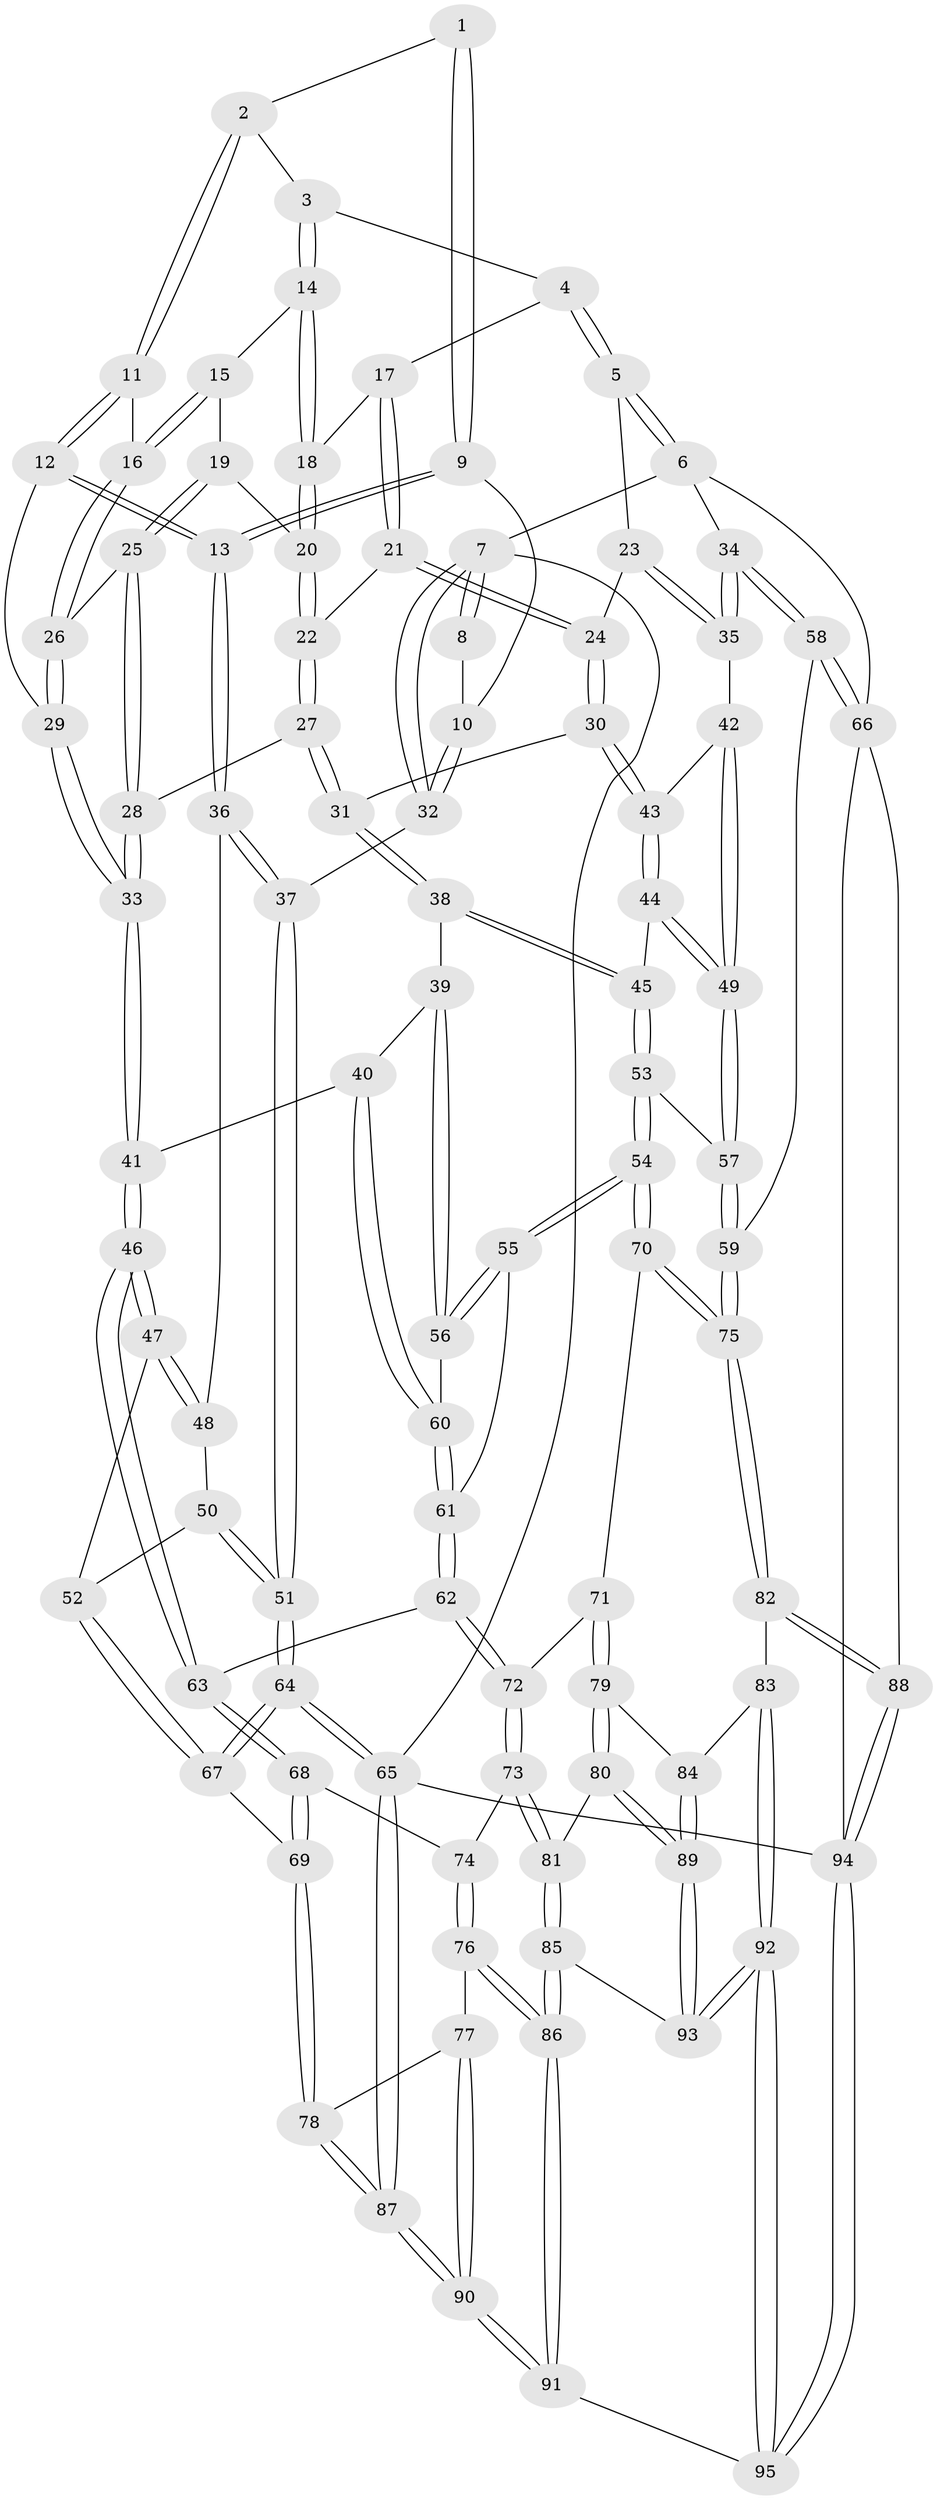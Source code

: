 // coarse degree distribution, {3: 0.14814814814814814, 4: 0.5370370370370371, 5: 0.25925925925925924, 6: 0.05555555555555555}
// Generated by graph-tools (version 1.1) at 2025/24/03/03/25 07:24:39]
// undirected, 95 vertices, 234 edges
graph export_dot {
graph [start="1"]
  node [color=gray90,style=filled];
  1 [pos="+0.2854770589931498+0"];
  2 [pos="+0.2861492453614556+0"];
  3 [pos="+0.34235660429417564+0"];
  4 [pos="+0.6691433686148583+0"];
  5 [pos="+1+0"];
  6 [pos="+1+0"];
  7 [pos="+0+0"];
  8 [pos="+0.005715717897738311+0"];
  9 [pos="+0.1466638820448232+0.1801503008212966"];
  10 [pos="+0.12524677580540328+0.17030733319262664"];
  11 [pos="+0.32707418545550354+0.060004842154272646"];
  12 [pos="+0.27083608363881845+0.2654249006421724"];
  13 [pos="+0.209874643482598+0.286526482105763"];
  14 [pos="+0.4447355719233816+0.07164079748196732"];
  15 [pos="+0.44562653678214853+0.07743312488085836"];
  16 [pos="+0.42250630995498323+0.1304029492935966"];
  17 [pos="+0.6523105946840643+0"];
  18 [pos="+0.5803053057084959+0.016623918849125043"];
  19 [pos="+0.5410024130729264+0.10139853618074775"];
  20 [pos="+0.5431854754812776+0.0999700625993765"];
  21 [pos="+0.6826493941499903+0.17622599054079924"];
  22 [pos="+0.6293915792065256+0.1981724811865452"];
  23 [pos="+0.8441851877187566+0.1823569896813918"];
  24 [pos="+0.7943622169752143+0.22576399983979606"];
  25 [pos="+0.46447970475148437+0.20378089642555003"];
  26 [pos="+0.4353032842637686+0.20248109280383111"];
  27 [pos="+0.5792510212372974+0.25521941222860867"];
  28 [pos="+0.5357310874031578+0.25018596006586336"];
  29 [pos="+0.32750060533929354+0.2655550865016621"];
  30 [pos="+0.7925824546080649+0.2443016005357648"];
  31 [pos="+0.6102095756069237+0.31967914851540663"];
  32 [pos="+0+0"];
  33 [pos="+0.45937713007360526+0.39441392558250393"];
  34 [pos="+1+0.3712086354722187"];
  35 [pos="+1+0.35793279955448154"];
  36 [pos="+0.19995807077694397+0.30739213818668526"];
  37 [pos="+0+0.349758694168729"];
  38 [pos="+0.6263935489784053+0.4288168084531347"];
  39 [pos="+0.5819885558033202+0.44511989910206756"];
  40 [pos="+0.4871805900382867+0.45166445465109945"];
  41 [pos="+0.4824820023637734+0.4515482427894427"];
  42 [pos="+0.8952753530380367+0.3842390538353228"];
  43 [pos="+0.7974399672256263+0.29763394186354"];
  44 [pos="+0.6832944143696178+0.4388071774373697"];
  45 [pos="+0.669130023930949+0.44124982355199605"];
  46 [pos="+0.3742584881929828+0.5574280075431757"];
  47 [pos="+0.297709429786961+0.4826507678858231"];
  48 [pos="+0.2001842569056663+0.3273635180653742"];
  49 [pos="+0.829508937754293+0.513316222851211"];
  50 [pos="+0.13238236559656327+0.4342377832874072"];
  51 [pos="+0+0.4690012902874479"];
  52 [pos="+0.10270234733015826+0.5873144376515869"];
  53 [pos="+0.6764790085565582+0.6583645980434454"];
  54 [pos="+0.6643125084958902+0.6765731443652652"];
  55 [pos="+0.5902674188586072+0.6134546793780112"];
  56 [pos="+0.5827871416185895+0.5923804644399476"];
  57 [pos="+0.8537344032002266+0.569497770245602"];
  58 [pos="+1+0.6443743227261813"];
  59 [pos="+0.9918410079761129+0.6622954589102285"];
  60 [pos="+0.5425358091723488+0.5741881598765965"];
  61 [pos="+0.4324954270115519+0.6269387445611798"];
  62 [pos="+0.40756180825360494+0.6313837275324429"];
  63 [pos="+0.3725420355228515+0.5863547694601462"];
  64 [pos="+0+0.6916492409235677"];
  65 [pos="+0+1"];
  66 [pos="+1+0.9071307149143711"];
  67 [pos="+0.05048562798785926+0.7140987373045207"];
  68 [pos="+0.23955721265136432+0.6584922094643845"];
  69 [pos="+0.05945417825762463+0.7190494846242642"];
  70 [pos="+0.6572004004628036+0.7372964666059025"];
  71 [pos="+0.6407453459954152+0.7469017863738346"];
  72 [pos="+0.41991115412329827+0.6636341072587362"];
  73 [pos="+0.4039192784074736+0.7883553490071578"];
  74 [pos="+0.3344344938538474+0.7852043596047239"];
  75 [pos="+0.8188487013568989+0.8251851461117127"];
  76 [pos="+0.17195200540678593+0.8358065393385532"];
  77 [pos="+0.12831155492584087+0.8076656097217687"];
  78 [pos="+0.10000883484741489+0.780175727912441"];
  79 [pos="+0.5806594492933701+0.8318286129961238"];
  80 [pos="+0.5455934525529409+0.8556644495000231"];
  81 [pos="+0.43988250331930184+0.8725924599903373"];
  82 [pos="+0.8228550533149311+0.8836003014242636"];
  83 [pos="+0.7274333713863312+0.925447700218802"];
  84 [pos="+0.6599981309295089+0.9190208977987234"];
  85 [pos="+0.4224789610523176+0.9024450831263939"];
  86 [pos="+0.3316441803942175+1"];
  87 [pos="+0+1"];
  88 [pos="+0.8519182109276521+0.9378527398816655"];
  89 [pos="+0.6053389257346099+1"];
  90 [pos="+0.07622776170126573+1"];
  91 [pos="+0.3266404398836445+1"];
  92 [pos="+0.6195883207345687+1"];
  93 [pos="+0.6053434381255342+1"];
  94 [pos="+0.8378166521678038+1"];
  95 [pos="+0.6165706525930933+1"];
  1 -- 2;
  1 -- 9;
  1 -- 9;
  2 -- 3;
  2 -- 11;
  2 -- 11;
  3 -- 4;
  3 -- 14;
  3 -- 14;
  4 -- 5;
  4 -- 5;
  4 -- 17;
  5 -- 6;
  5 -- 6;
  5 -- 23;
  6 -- 7;
  6 -- 34;
  6 -- 66;
  7 -- 8;
  7 -- 8;
  7 -- 32;
  7 -- 32;
  7 -- 65;
  8 -- 10;
  9 -- 10;
  9 -- 13;
  9 -- 13;
  10 -- 32;
  10 -- 32;
  11 -- 12;
  11 -- 12;
  11 -- 16;
  12 -- 13;
  12 -- 13;
  12 -- 29;
  13 -- 36;
  13 -- 36;
  14 -- 15;
  14 -- 18;
  14 -- 18;
  15 -- 16;
  15 -- 16;
  15 -- 19;
  16 -- 26;
  16 -- 26;
  17 -- 18;
  17 -- 21;
  17 -- 21;
  18 -- 20;
  18 -- 20;
  19 -- 20;
  19 -- 25;
  19 -- 25;
  20 -- 22;
  20 -- 22;
  21 -- 22;
  21 -- 24;
  21 -- 24;
  22 -- 27;
  22 -- 27;
  23 -- 24;
  23 -- 35;
  23 -- 35;
  24 -- 30;
  24 -- 30;
  25 -- 26;
  25 -- 28;
  25 -- 28;
  26 -- 29;
  26 -- 29;
  27 -- 28;
  27 -- 31;
  27 -- 31;
  28 -- 33;
  28 -- 33;
  29 -- 33;
  29 -- 33;
  30 -- 31;
  30 -- 43;
  30 -- 43;
  31 -- 38;
  31 -- 38;
  32 -- 37;
  33 -- 41;
  33 -- 41;
  34 -- 35;
  34 -- 35;
  34 -- 58;
  34 -- 58;
  35 -- 42;
  36 -- 37;
  36 -- 37;
  36 -- 48;
  37 -- 51;
  37 -- 51;
  38 -- 39;
  38 -- 45;
  38 -- 45;
  39 -- 40;
  39 -- 56;
  39 -- 56;
  40 -- 41;
  40 -- 60;
  40 -- 60;
  41 -- 46;
  41 -- 46;
  42 -- 43;
  42 -- 49;
  42 -- 49;
  43 -- 44;
  43 -- 44;
  44 -- 45;
  44 -- 49;
  44 -- 49;
  45 -- 53;
  45 -- 53;
  46 -- 47;
  46 -- 47;
  46 -- 63;
  46 -- 63;
  47 -- 48;
  47 -- 48;
  47 -- 52;
  48 -- 50;
  49 -- 57;
  49 -- 57;
  50 -- 51;
  50 -- 51;
  50 -- 52;
  51 -- 64;
  51 -- 64;
  52 -- 67;
  52 -- 67;
  53 -- 54;
  53 -- 54;
  53 -- 57;
  54 -- 55;
  54 -- 55;
  54 -- 70;
  54 -- 70;
  55 -- 56;
  55 -- 56;
  55 -- 61;
  56 -- 60;
  57 -- 59;
  57 -- 59;
  58 -- 59;
  58 -- 66;
  58 -- 66;
  59 -- 75;
  59 -- 75;
  60 -- 61;
  60 -- 61;
  61 -- 62;
  61 -- 62;
  62 -- 63;
  62 -- 72;
  62 -- 72;
  63 -- 68;
  63 -- 68;
  64 -- 65;
  64 -- 65;
  64 -- 67;
  64 -- 67;
  65 -- 87;
  65 -- 87;
  65 -- 94;
  66 -- 88;
  66 -- 94;
  67 -- 69;
  68 -- 69;
  68 -- 69;
  68 -- 74;
  69 -- 78;
  69 -- 78;
  70 -- 71;
  70 -- 75;
  70 -- 75;
  71 -- 72;
  71 -- 79;
  71 -- 79;
  72 -- 73;
  72 -- 73;
  73 -- 74;
  73 -- 81;
  73 -- 81;
  74 -- 76;
  74 -- 76;
  75 -- 82;
  75 -- 82;
  76 -- 77;
  76 -- 86;
  76 -- 86;
  77 -- 78;
  77 -- 90;
  77 -- 90;
  78 -- 87;
  78 -- 87;
  79 -- 80;
  79 -- 80;
  79 -- 84;
  80 -- 81;
  80 -- 89;
  80 -- 89;
  81 -- 85;
  81 -- 85;
  82 -- 83;
  82 -- 88;
  82 -- 88;
  83 -- 84;
  83 -- 92;
  83 -- 92;
  84 -- 89;
  84 -- 89;
  85 -- 86;
  85 -- 86;
  85 -- 93;
  86 -- 91;
  86 -- 91;
  87 -- 90;
  87 -- 90;
  88 -- 94;
  88 -- 94;
  89 -- 93;
  89 -- 93;
  90 -- 91;
  90 -- 91;
  91 -- 95;
  92 -- 93;
  92 -- 93;
  92 -- 95;
  92 -- 95;
  94 -- 95;
  94 -- 95;
}

